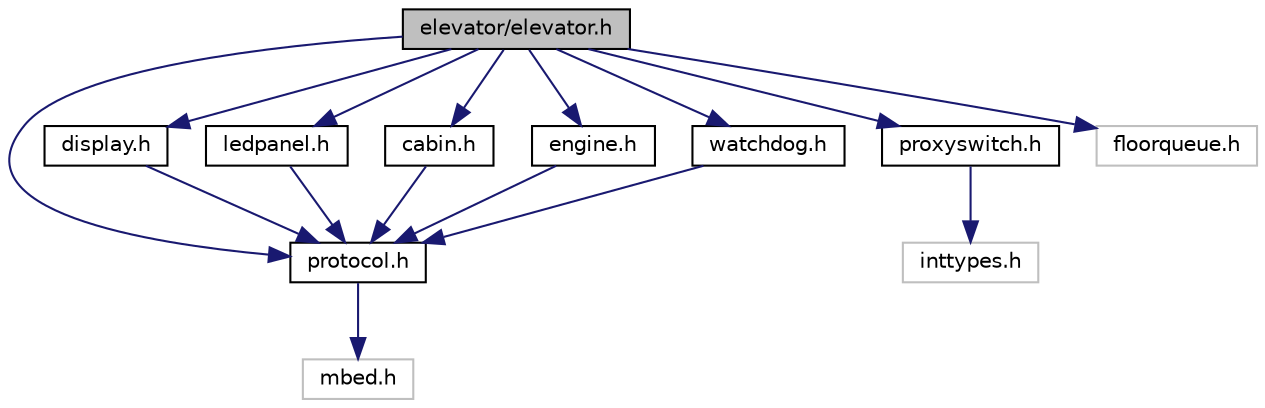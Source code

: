 digraph "elevator/elevator.h"
{
  edge [fontname="Helvetica",fontsize="10",labelfontname="Helvetica",labelfontsize="10"];
  node [fontname="Helvetica",fontsize="10",shape=record];
  Node0 [label="elevator/elevator.h",height=0.2,width=0.4,color="black", fillcolor="grey75", style="filled", fontcolor="black"];
  Node0 -> Node1 [color="midnightblue",fontsize="10",style="solid"];
  Node1 [label="protocol.h",height=0.2,width=0.4,color="black", fillcolor="white", style="filled",URL="$protocol_8h_source.html"];
  Node1 -> Node2 [color="midnightblue",fontsize="10",style="solid"];
  Node2 [label="mbed.h",height=0.2,width=0.4,color="grey75", fillcolor="white", style="filled"];
  Node0 -> Node3 [color="midnightblue",fontsize="10",style="solid"];
  Node3 [label="display.h",height=0.2,width=0.4,color="black", fillcolor="white", style="filled",URL="$display_8h_source.html"];
  Node3 -> Node1 [color="midnightblue",fontsize="10",style="solid"];
  Node0 -> Node4 [color="midnightblue",fontsize="10",style="solid"];
  Node4 [label="ledpanel.h",height=0.2,width=0.4,color="black", fillcolor="white", style="filled",URL="$ledpanel_8h_source.html"];
  Node4 -> Node1 [color="midnightblue",fontsize="10",style="solid"];
  Node0 -> Node5 [color="midnightblue",fontsize="10",style="solid"];
  Node5 [label="cabin.h",height=0.2,width=0.4,color="black", fillcolor="white", style="filled",URL="$cabin_8h_source.html"];
  Node5 -> Node1 [color="midnightblue",fontsize="10",style="solid"];
  Node0 -> Node6 [color="midnightblue",fontsize="10",style="solid"];
  Node6 [label="engine.h",height=0.2,width=0.4,color="black", fillcolor="white", style="filled",URL="$engine_8h_source.html"];
  Node6 -> Node1 [color="midnightblue",fontsize="10",style="solid"];
  Node0 -> Node7 [color="midnightblue",fontsize="10",style="solid"];
  Node7 [label="proxyswitch.h",height=0.2,width=0.4,color="black", fillcolor="white", style="filled",URL="$proxyswitch_8h_source.html"];
  Node7 -> Node8 [color="midnightblue",fontsize="10",style="solid"];
  Node8 [label="inttypes.h",height=0.2,width=0.4,color="grey75", fillcolor="white", style="filled"];
  Node0 -> Node9 [color="midnightblue",fontsize="10",style="solid"];
  Node9 [label="watchdog.h",height=0.2,width=0.4,color="black", fillcolor="white", style="filled",URL="$watchdog_8h_source.html"];
  Node9 -> Node1 [color="midnightblue",fontsize="10",style="solid"];
  Node0 -> Node10 [color="midnightblue",fontsize="10",style="solid"];
  Node10 [label="floorqueue.h",height=0.2,width=0.4,color="grey75", fillcolor="white", style="filled"];
}
